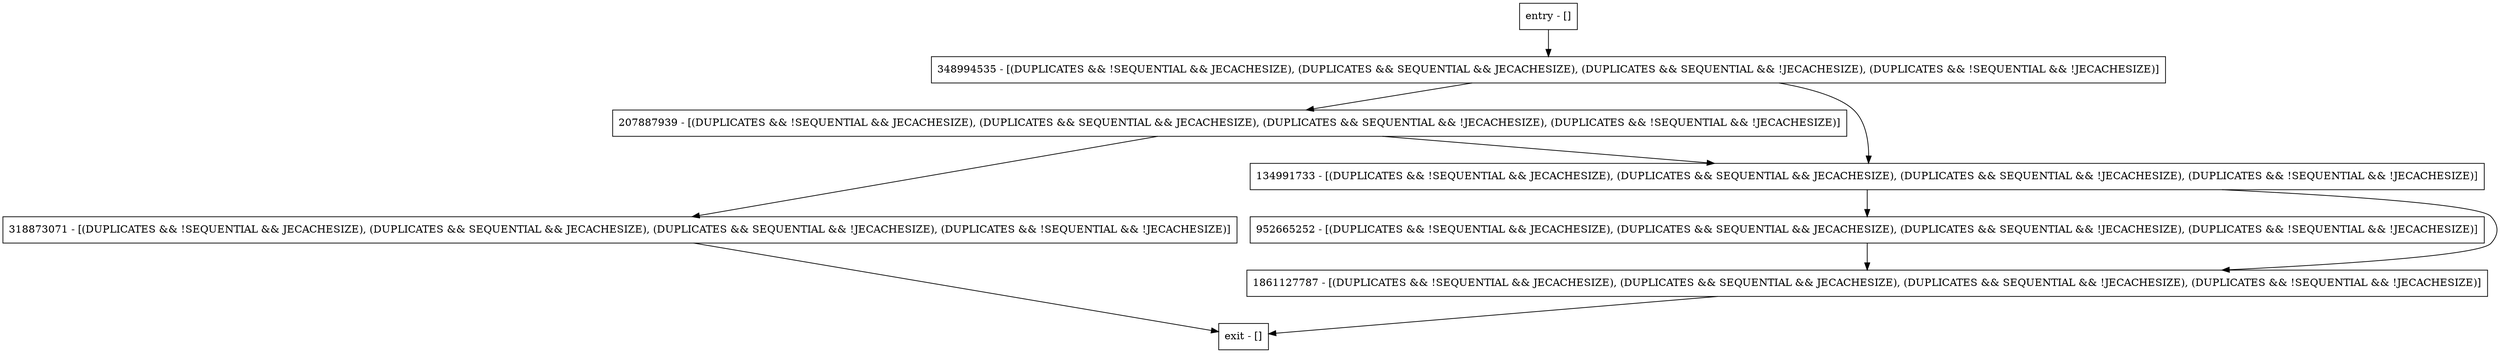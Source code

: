 digraph setIdentifierKey {
node [shape=record];
entry [label="entry - []"];
exit [label="exit - []"];
348994535 [label="348994535 - [(DUPLICATES && !SEQUENTIAL && JECACHESIZE), (DUPLICATES && SEQUENTIAL && JECACHESIZE), (DUPLICATES && SEQUENTIAL && !JECACHESIZE), (DUPLICATES && !SEQUENTIAL && !JECACHESIZE)]"];
318873071 [label="318873071 - [(DUPLICATES && !SEQUENTIAL && JECACHESIZE), (DUPLICATES && SEQUENTIAL && JECACHESIZE), (DUPLICATES && SEQUENTIAL && !JECACHESIZE), (DUPLICATES && !SEQUENTIAL && !JECACHESIZE)]"];
207887939 [label="207887939 - [(DUPLICATES && !SEQUENTIAL && JECACHESIZE), (DUPLICATES && SEQUENTIAL && JECACHESIZE), (DUPLICATES && SEQUENTIAL && !JECACHESIZE), (DUPLICATES && !SEQUENTIAL && !JECACHESIZE)]"];
952665252 [label="952665252 - [(DUPLICATES && !SEQUENTIAL && JECACHESIZE), (DUPLICATES && SEQUENTIAL && JECACHESIZE), (DUPLICATES && SEQUENTIAL && !JECACHESIZE), (DUPLICATES && !SEQUENTIAL && !JECACHESIZE)]"];
1861127787 [label="1861127787 - [(DUPLICATES && !SEQUENTIAL && JECACHESIZE), (DUPLICATES && SEQUENTIAL && JECACHESIZE), (DUPLICATES && SEQUENTIAL && !JECACHESIZE), (DUPLICATES && !SEQUENTIAL && !JECACHESIZE)]"];
134991733 [label="134991733 - [(DUPLICATES && !SEQUENTIAL && JECACHESIZE), (DUPLICATES && SEQUENTIAL && JECACHESIZE), (DUPLICATES && SEQUENTIAL && !JECACHESIZE), (DUPLICATES && !SEQUENTIAL && !JECACHESIZE)]"];
entry;
exit;
entry -> 348994535;
348994535 -> 207887939;
348994535 -> 134991733;
318873071 -> exit;
207887939 -> 318873071;
207887939 -> 134991733;
952665252 -> 1861127787;
1861127787 -> exit;
134991733 -> 952665252;
134991733 -> 1861127787;
}
